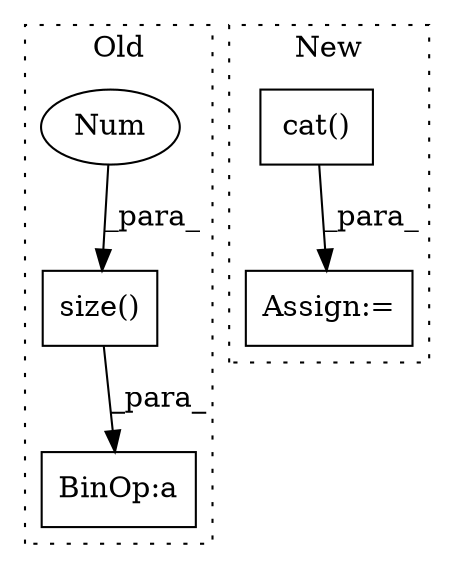 digraph G {
subgraph cluster0 {
1 [label="size()" a="75" s="369,381" l="10,1" shape="box"];
4 [label="Num" a="76" s="379" l="2" shape="ellipse"];
5 [label="BinOp:a" a="82" s="382" l="3" shape="box"];
label = "Old";
style="dotted";
}
subgraph cluster1 {
2 [label="cat()" a="75" s="897,911" l="10,8" shape="box"];
3 [label="Assign:=" a="68" s="894" l="3" shape="box"];
label = "New";
style="dotted";
}
1 -> 5 [label="_para_"];
2 -> 3 [label="_para_"];
4 -> 1 [label="_para_"];
}